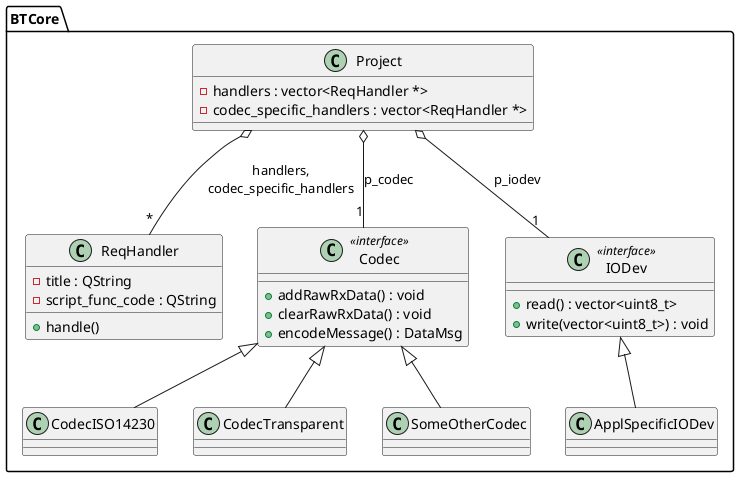 @startuml

package "BTCore" {

' Project {{{
class Project {
   -handlers : vector<ReqHandler *>
   -codec_specific_handlers : vector<ReqHandler *>
}
' }}}

' ReqHandler {{{
class ReqHandler {
   -title : QString
   -script_func_code : QString

   +handle()
}
' }}}



' Codec {{{
class Codec <<interface>> {
   +addRawRxData() : void
   +clearRawRxData() : void
   +encodeMessage() : DataMsg
}

class CodecISO14230 {
}
Codec <|-- CodecISO14230

class CodecTransparent {
}
Codec <|-- CodecTransparent

class SomeOtherCodec {
}
Codec <|-- SomeOtherCodec

' }}}



' IODev {{{
class IODev <<interface>> {
   +read() : vector<uint8_t>
   +write(vector<uint8_t>) : void
}

class ApplSpecificIODev {
}
IODev <|-- ApplSpecificIODev

' }}}


Project o-- "*" ReqHandler : handlers,\ncodec_specific_handlers

Project o-- "1" Codec : p_codec
Project o-- "1" IODev : p_iodev
}

@enduml
